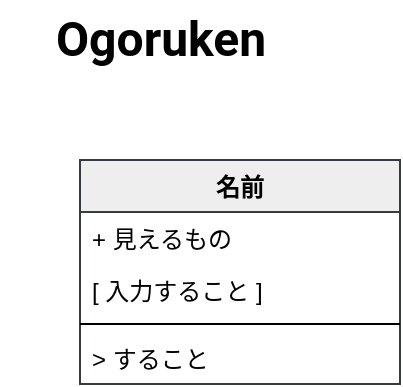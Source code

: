<mxfile version="12.2.2" type="github" pages="1">
  <diagram id="YiLU9xerLvJfQmLYHXsu" name="ページ1">
    <mxGraphModel dx="2388" dy="643" grid="1" gridSize="10" guides="1" tooltips="1" connect="1" arrows="1" fold="0" page="0" pageScale="1" pageWidth="1100" pageHeight="850" background="none" math="0" shadow="0">
      <root>
        <mxCell id="0"/>
        <mxCell id="1" parent="0"/>
        <mxCell id="RG_dN2_xKXj0XLAnKESM-29" value="名前" style="swimlane;fontStyle=1;align=center;verticalAlign=top;childLayout=stackLayout;horizontal=1;startSize=26;horizontalStack=0;resizeParent=1;resizeParentMax=0;resizeLast=0;collapsible=1;marginBottom=0;rounded=0;shadow=0;labelBackgroundColor=none;strokeColor=#36393d;fillColor=#eeeeee;" vertex="1" parent="1">
          <mxGeometry x="-1160" y="320" width="160" height="112" as="geometry"/>
        </mxCell>
        <mxCell id="RG_dN2_xKXj0XLAnKESM-30" value="+ 見えるもの" style="text;strokeColor=none;fillColor=none;align=left;verticalAlign=middle;spacingLeft=4;spacingRight=4;overflow=hidden;rotatable=0;points=[[0,0.5],[1,0.5]];portConstraint=eastwest;" vertex="1" parent="RG_dN2_xKXj0XLAnKESM-29">
          <mxGeometry y="26" width="160" height="26" as="geometry"/>
        </mxCell>
        <mxCell id="RG_dN2_xKXj0XLAnKESM-31" value="[ 入力すること ]" style="text;strokeColor=none;fillColor=none;align=left;verticalAlign=middle;spacingLeft=4;spacingRight=4;overflow=hidden;rotatable=0;points=[[0,0.5],[1,0.5]];portConstraint=eastwest;" vertex="1" parent="RG_dN2_xKXj0XLAnKESM-29">
          <mxGeometry y="52" width="160" height="26" as="geometry"/>
        </mxCell>
        <mxCell id="RG_dN2_xKXj0XLAnKESM-32" value="" style="line;strokeWidth=1;fillColor=none;align=left;verticalAlign=middle;spacingTop=-1;spacingLeft=3;spacingRight=3;rotatable=0;labelPosition=right;points=[];portConstraint=eastwest;" vertex="1" parent="RG_dN2_xKXj0XLAnKESM-29">
          <mxGeometry y="78" width="160" height="8" as="geometry"/>
        </mxCell>
        <mxCell id="RG_dN2_xKXj0XLAnKESM-33" value="&gt; すること" style="text;strokeColor=none;fillColor=none;align=left;verticalAlign=middle;spacingLeft=4;spacingRight=4;overflow=hidden;rotatable=0;points=[[0,0.5],[1,0.5]];portConstraint=eastwest;" vertex="1" parent="RG_dN2_xKXj0XLAnKESM-29">
          <mxGeometry y="86" width="160" height="26" as="geometry"/>
        </mxCell>
        <mxCell id="RG_dN2_xKXj0XLAnKESM-38" value="Ogoruken" style="text;strokeColor=none;fillColor=none;html=1;fontSize=24;fontStyle=1;verticalAlign=middle;align=center;rounded=0;shadow=0;labelBackgroundColor=none;fontFamily=Roboto;" vertex="1" parent="1">
          <mxGeometry x="-1200" y="240" width="160" height="40" as="geometry"/>
        </mxCell>
      </root>
    </mxGraphModel>
  </diagram>
</mxfile>

